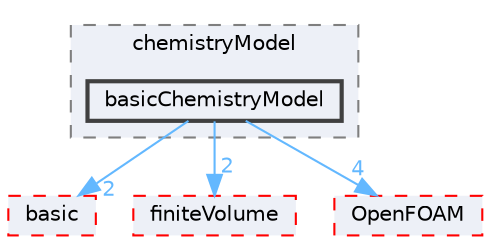 digraph "src/thermophysicalModels/chemistryModel/chemistryModel/basicChemistryModel"
{
 // LATEX_PDF_SIZE
  bgcolor="transparent";
  edge [fontname=Helvetica,fontsize=10,labelfontname=Helvetica,labelfontsize=10];
  node [fontname=Helvetica,fontsize=10,shape=box,height=0.2,width=0.4];
  compound=true
  subgraph clusterdir_c571401ccb489c71ff21e08e929f4e25 {
    graph [ bgcolor="#edf0f7", pencolor="grey50", label="chemistryModel", fontname=Helvetica,fontsize=10 style="filled,dashed", URL="dir_c571401ccb489c71ff21e08e929f4e25.html",tooltip=""]
  dir_77d280331ce6d5e9a87ac210cb21f492 [label="basicChemistryModel", fillcolor="#edf0f7", color="grey25", style="filled,bold", URL="dir_77d280331ce6d5e9a87ac210cb21f492.html",tooltip=""];
  }
  dir_38cb9973e0eaf6834e10b18bff965c4b [label="basic", fillcolor="#edf0f7", color="red", style="filled,dashed", URL="dir_38cb9973e0eaf6834e10b18bff965c4b.html",tooltip=""];
  dir_9bd15774b555cf7259a6fa18f99fe99b [label="finiteVolume", fillcolor="#edf0f7", color="red", style="filled,dashed", URL="dir_9bd15774b555cf7259a6fa18f99fe99b.html",tooltip=""];
  dir_c5473ff19b20e6ec4dfe5c310b3778a8 [label="OpenFOAM", fillcolor="#edf0f7", color="red", style="filled,dashed", URL="dir_c5473ff19b20e6ec4dfe5c310b3778a8.html",tooltip=""];
  dir_77d280331ce6d5e9a87ac210cb21f492->dir_38cb9973e0eaf6834e10b18bff965c4b [headlabel="2", labeldistance=1.5 headhref="dir_000221_000219.html" href="dir_000221_000219.html" color="steelblue1" fontcolor="steelblue1"];
  dir_77d280331ce6d5e9a87ac210cb21f492->dir_9bd15774b555cf7259a6fa18f99fe99b [headlabel="2", labeldistance=1.5 headhref="dir_000221_001387.html" href="dir_000221_001387.html" color="steelblue1" fontcolor="steelblue1"];
  dir_77d280331ce6d5e9a87ac210cb21f492->dir_c5473ff19b20e6ec4dfe5c310b3778a8 [headlabel="4", labeldistance=1.5 headhref="dir_000221_002695.html" href="dir_000221_002695.html" color="steelblue1" fontcolor="steelblue1"];
}
